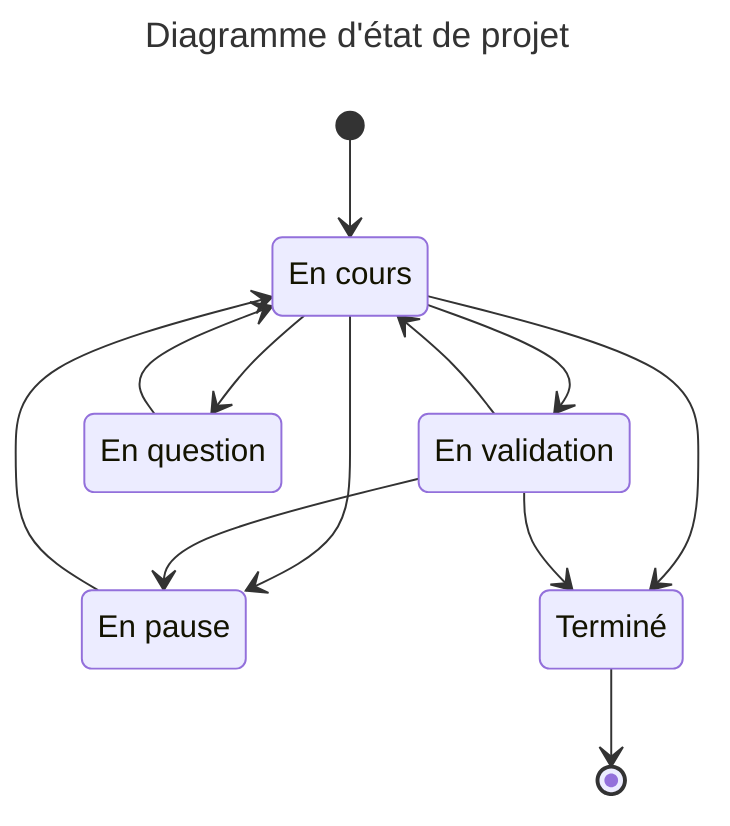 ---
title: Diagramme d'état de projet
---
stateDiagram-v2

    state "En cours" as en_cours
    state "En pause" as en_pause
    state "En validation" as en_validation
    state "Terminé" as termine
    state "En question" as en_question

    [*] --> en_cours
    en_cours --> termine
    en_cours --> en_pause
    en_cours --> en_question
    en_question --> en_cours
    en_cours --> en_validation
    en_validation --> en_cours
    en_validation --> termine
    en_validation --> en_pause
    en_pause --> en_cours
    termine --> [*]